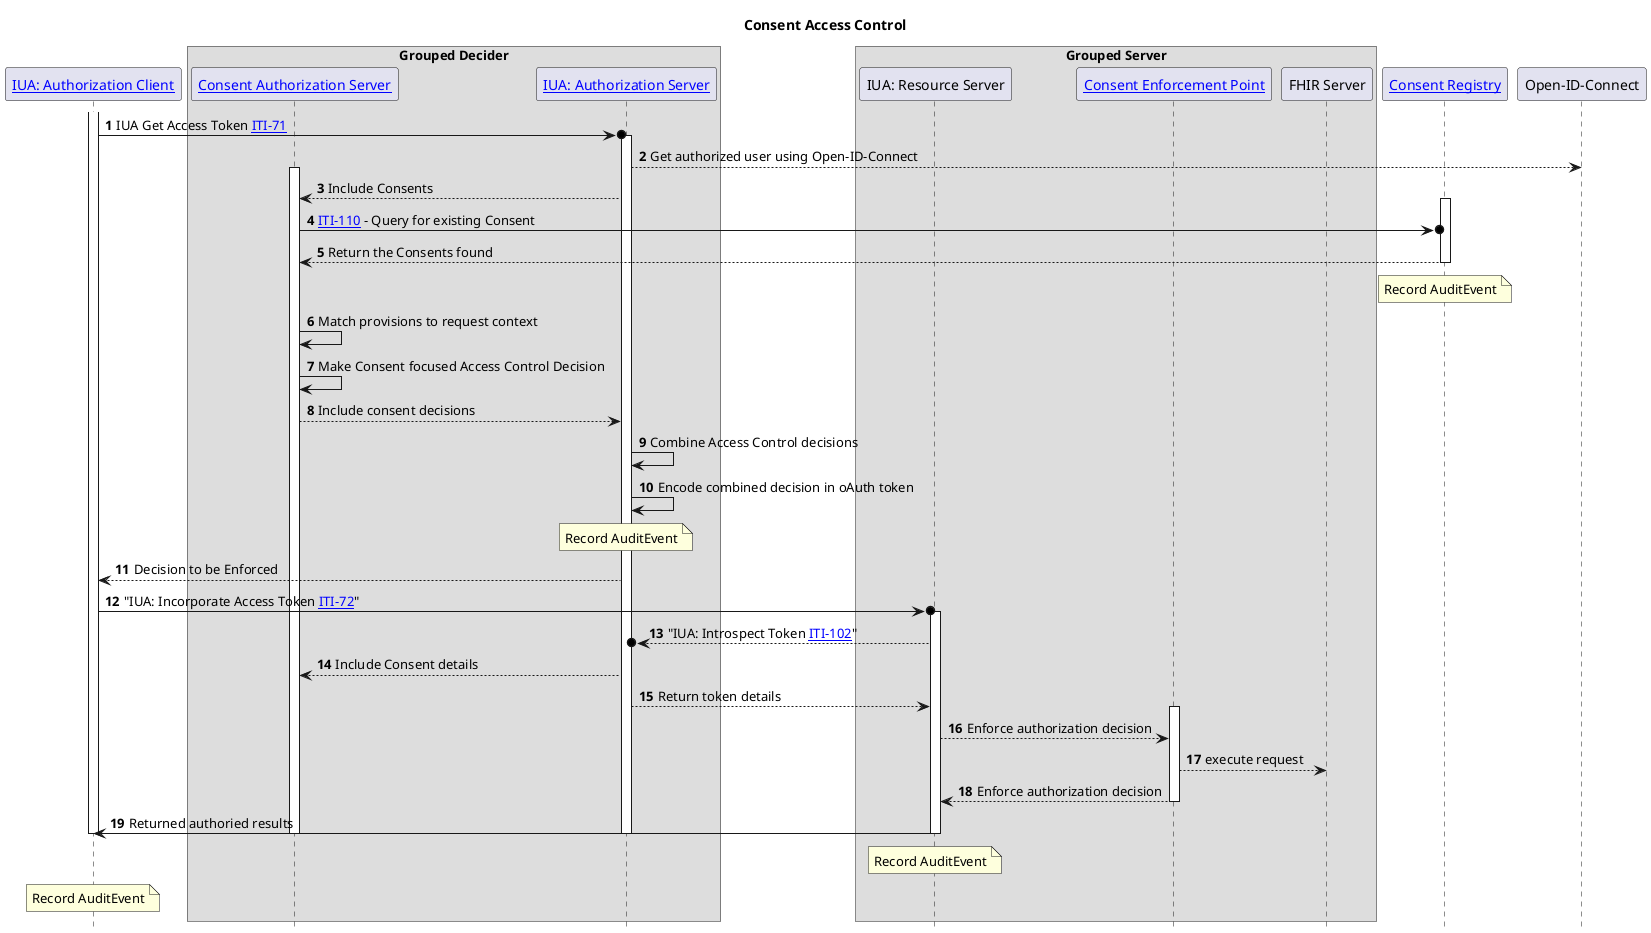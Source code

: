 @startuml
skinparam svgDimensionStyle false
hide footbox
autonumber
title "Consent Access Control"
participant "[[https://profiles.ihe.net/ITI/IUA/index.html#34111-authorization-client IUA: Authorization Client]]" as client
box "Grouped Decider"
participant "[[#consentAuthorizationServer Consent Authorization Server]]" as cdecider
participant "[[https://profiles.ihe.net/ITI/IUA/index.html#34112-authorization-server IUA: Authorization Server]]" as decider
end box
box "Grouped Server"
participant "IUA: Resource Server" as server
participant "[[#consentEnforcementPoint Consent Enforcement Point]]" as enforcer
participant "FHIR Server" as fhir
end box
participant "[[#consentRegistry Consent Registry]]" as registry
participant "Open-ID-Connect" as oidc

activate client
client ->o decider : IUA Get Access Token [[https://profiles.ihe.net/ITI/IUA/index.html#371-get-access-token-iti-71 ITI-71]]
activate decider
decider --> oidc : Get authorized user using Open-ID-Connect

activate cdecider
decider --> cdecider : Include Consents 
activate registry
cdecider ->o registry : [[ITI-110.html ITI-110]] - Query for existing Consent
registry --> cdecider : Return the Consents found
note over registry : Record AuditEvent
deactivate registry

cdecider -> cdecider : Match provisions to request context
cdecider -> cdecider : Make Consent focused Access Control Decision
decider <-- cdecider : Include consent decisions
decider -> decider : Combine Access Control decisions
decider -> decider : Encode combined decision in oAuth token
note over decider : Record AuditEvent

decider --> client:  Decision to be Enforced
client ->o server : "IUA: Incorporate Access Token [[https://profiles.ihe.net/ITI/IUA/index.html#372-incorporate-access-token-iti-72 ITI-72]]"
activate server
server -->o decider : "IUA: Introspect Token [[https://profiles.ihe.net/ITI/IUA/index.html#3102-introspect-token-iti-102 ITI-102]]"
decider --> cdecider: Include Consent details 
server <-- decider: Return token details
activate enforcer
server --> enforcer: Enforce authorization decision

enforcer --> fhir : execute request
server <-- enforcer: Enforce authorization decision
deactivate enforcer
client <- server : Returned authoried results
deactivate server
deactivate cdecider
deactivate decider 

note over server : Record AuditEvent
deactivate server

note over client : Record AuditEvent
deactivate client 
@enduml

